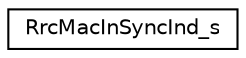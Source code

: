 digraph "Graphical Class Hierarchy"
{
 // LATEX_PDF_SIZE
  edge [fontname="Helvetica",fontsize="10",labelfontname="Helvetica",labelfontsize="10"];
  node [fontname="Helvetica",fontsize="10",shape=record];
  rankdir="LR";
  Node0 [label="RrcMacInSyncInd_s",height=0.2,width=0.4,color="black", fillcolor="white", style="filled",URL="$structRrcMacInSyncInd__s.html",tooltip=" "];
}
